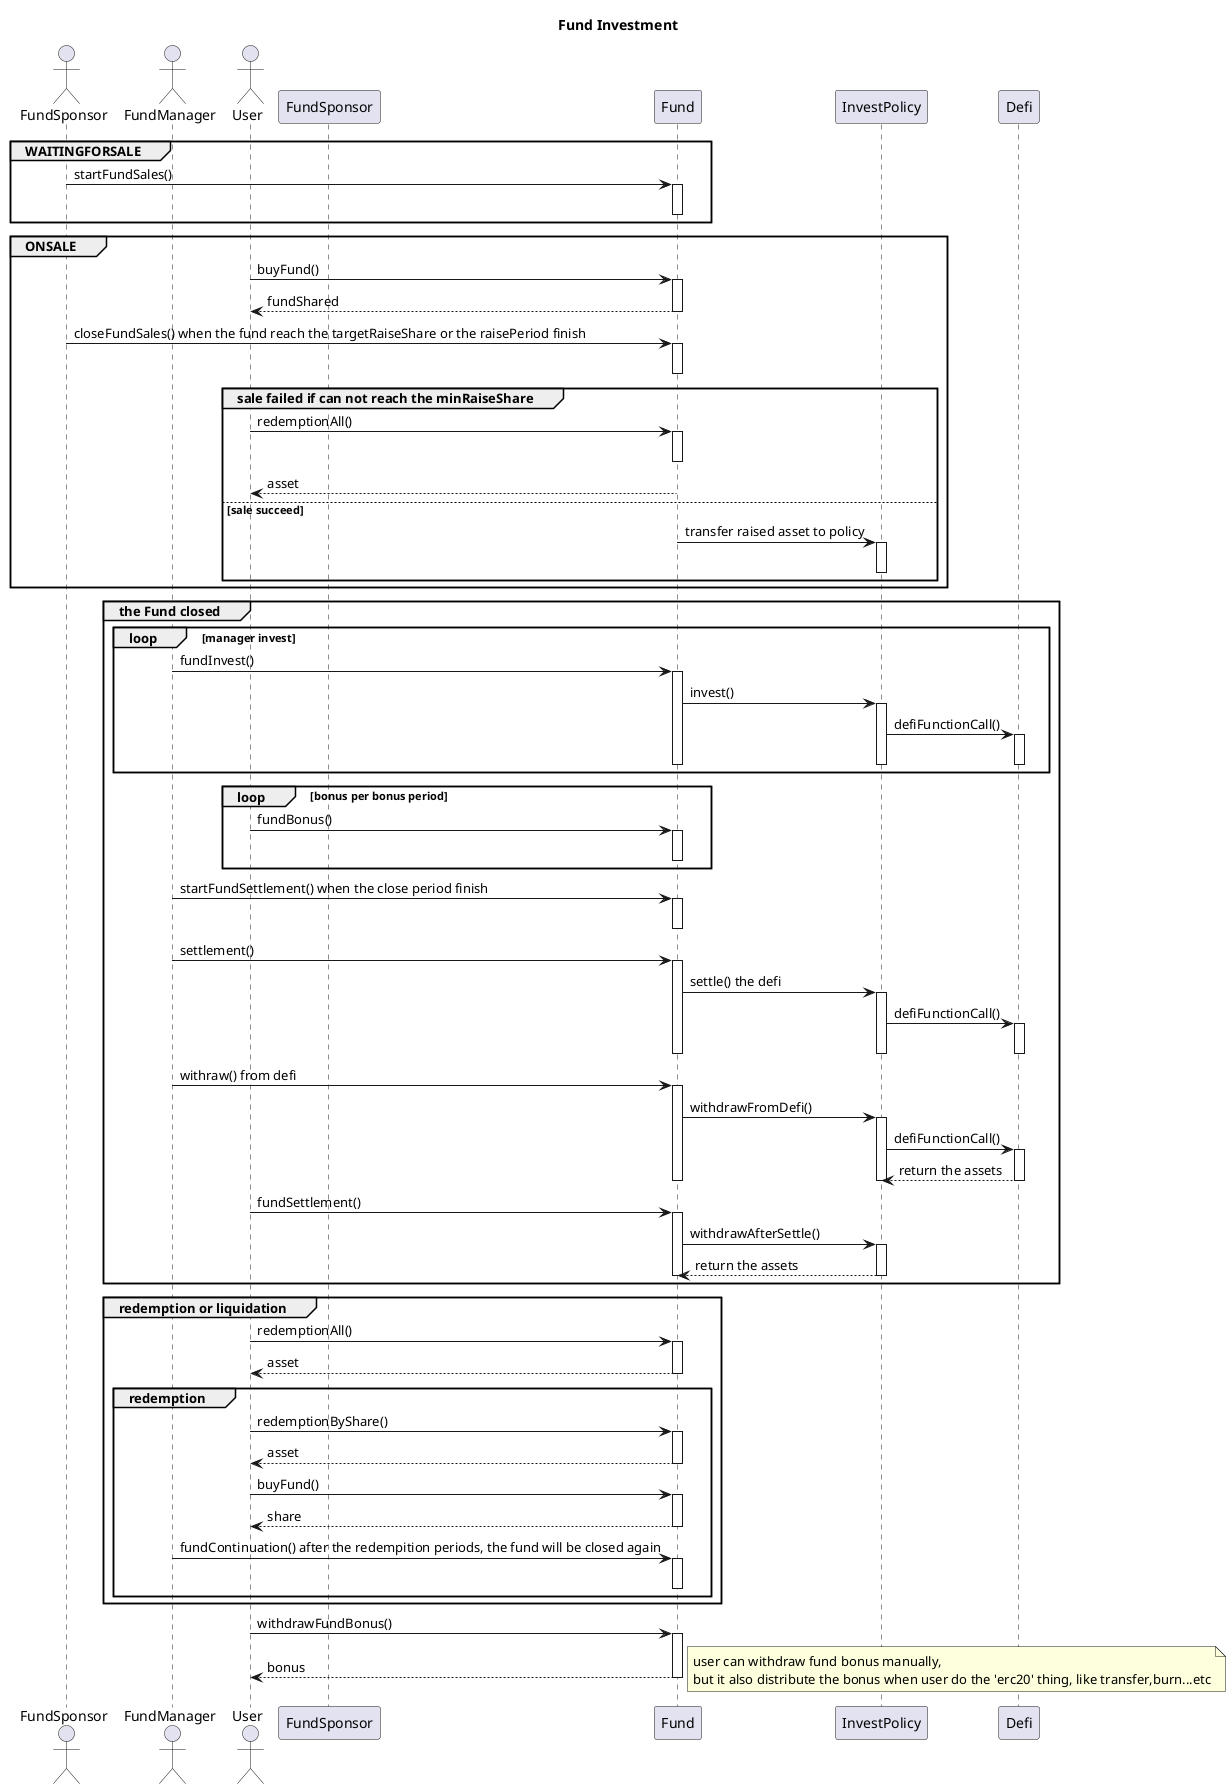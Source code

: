 ```
@startuml FundInvest
autoactivate on
title Fund Investment
actor FundSponsor as Sponsor
actor FundManager as Manager
actor User
participant FundSponsor
group WAITINGFORSALE
Sponsor->Fund:startFundSales()
deactivate Fund
end

group ONSALE
User->Fund:buyFund()
return fundShared
Sponsor->Fund:closeFundSales() when the fund reach the targetRaiseShare or the raisePeriod finish
deactivate Fund

group sale failed if can not reach the minRaiseShare
User->Fund:redemptionAll() 
deactivate Fund
return asset
else sale succeed
Fund-> InvestPolicy: transfer raised asset to policy
deactivate InvestPolicy
end
end

group the Fund closed

loop manager invest
Manager->Fund:fundInvest()
Fund->InvestPolicy:invest()
InvestPolicy->Defi:defiFunctionCall() 
deactivate InvestPolicy
deactivate Defi
deactivate Fund
end

loop bonus per bonus period
User->Fund:fundBonus() 
deactivate Fund
end

Manager->Fund:startFundSettlement() when the close period finish
deactivate Fund
Manager->Fund:settlement()
Fund->InvestPolicy:settle() the defi
InvestPolicy->Defi:defiFunctionCall()
deactivate InvestPolicy
deactivate Defi
deactivate Fund
Manager->Fund:withraw() from defi
Fund->InvestPolicy:withdrawFromDefi()
InvestPolicy->Defi:defiFunctionCall()
return return the assets
deactivate Defi
deactivate InvestPolicy
deactivate Fund
User->Fund:fundSettlement()
Fund->InvestPolicy:withdrawAfterSettle()
return return the assets
deactivate InvestPolicy
deactivate Fund
end

group redemption or liquidation
User->Fund:redemptionAll() 
return asset
group redemption
User->Fund:redemptionByShare()
return asset
User->Fund: buyFund()
return share
Manager->Fund:fundContinuation() after the redempition periods, the fund will be closed again
deactivate Fund
end
end

User->Fund:withdrawFundBonus()
return bonus
note right 
user can withdraw fund bonus manually,
but it also distribute the bonus when user do the 'erc20' thing, like transfer,burn...etc
end note
@enduml
```